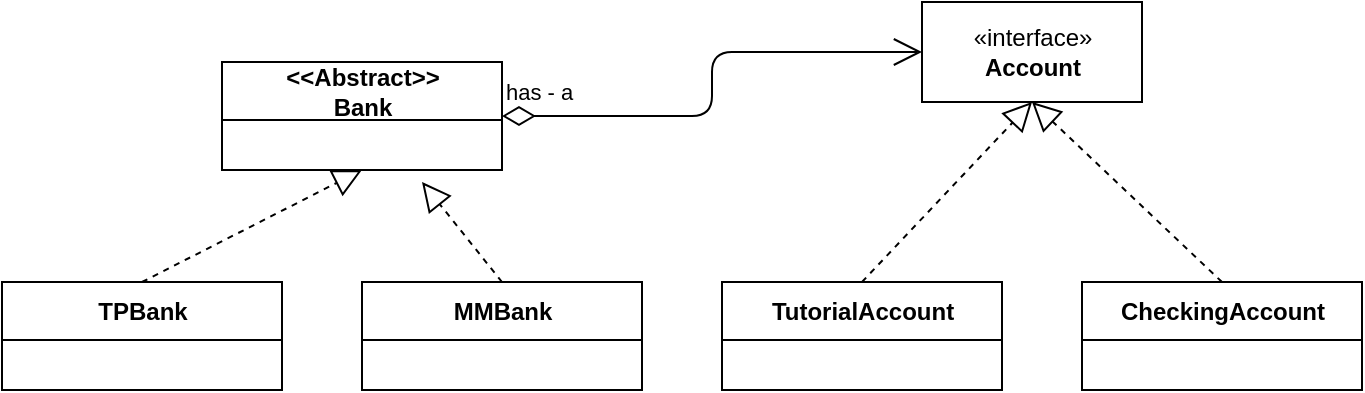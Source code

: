 <mxfile version="14.7.3" type="github">
  <diagram id="bf9XANMhJWxB7Vyp1-7H" name="Page-1">
    <mxGraphModel dx="1888" dy="519" grid="1" gridSize="10" guides="1" tooltips="1" connect="1" arrows="1" fold="1" page="1" pageScale="1" pageWidth="850" pageHeight="1100" math="0" shadow="0">
      <root>
        <mxCell id="0" />
        <mxCell id="1" parent="0" />
        <mxCell id="oWoUBl_iRzDlhy3Snszi-1" value="TutorialAccount" style="swimlane;fontStyle=1;align=center;verticalAlign=middle;childLayout=stackLayout;horizontal=1;startSize=29;horizontalStack=0;resizeParent=1;resizeParentMax=0;resizeLast=0;collapsible=0;marginBottom=0;html=1;" vertex="1" parent="1">
          <mxGeometry x="340" y="200" width="140" height="54" as="geometry" />
        </mxCell>
        <mxCell id="oWoUBl_iRzDlhy3Snszi-4" value="«interface»&lt;br&gt;&lt;b&gt;Account&lt;/b&gt;" style="html=1;" vertex="1" parent="1">
          <mxGeometry x="440" y="60" width="110" height="50" as="geometry" />
        </mxCell>
        <mxCell id="oWoUBl_iRzDlhy3Snszi-5" value="&lt;div&gt;&amp;lt;&amp;lt;Abstract&amp;gt;&amp;gt;&lt;br&gt;&lt;/div&gt;&lt;div&gt;Bank&lt;/div&gt;" style="swimlane;fontStyle=1;align=center;verticalAlign=middle;childLayout=stackLayout;horizontal=1;startSize=29;horizontalStack=0;resizeParent=1;resizeParentMax=0;resizeLast=0;collapsible=0;marginBottom=0;html=1;" vertex="1" parent="1">
          <mxGeometry x="90" y="90" width="140" height="54" as="geometry" />
        </mxCell>
        <mxCell id="oWoUBl_iRzDlhy3Snszi-6" value="&lt;div&gt;CheckingAccount&lt;/div&gt;" style="swimlane;fontStyle=1;align=center;verticalAlign=middle;childLayout=stackLayout;horizontal=1;startSize=29;horizontalStack=0;resizeParent=1;resizeParentMax=0;resizeLast=0;collapsible=0;marginBottom=0;html=1;" vertex="1" parent="1">
          <mxGeometry x="520" y="200" width="140" height="54" as="geometry" />
        </mxCell>
        <mxCell id="oWoUBl_iRzDlhy3Snszi-7" value="TPBank" style="swimlane;fontStyle=1;align=center;verticalAlign=middle;childLayout=stackLayout;horizontal=1;startSize=29;horizontalStack=0;resizeParent=1;resizeParentMax=0;resizeLast=0;collapsible=0;marginBottom=0;html=1;" vertex="1" parent="1">
          <mxGeometry x="-20" y="200" width="140" height="54" as="geometry" />
        </mxCell>
        <mxCell id="oWoUBl_iRzDlhy3Snszi-8" value="&lt;div&gt;MMBank&lt;/div&gt;" style="swimlane;fontStyle=1;align=center;verticalAlign=middle;childLayout=stackLayout;horizontal=1;startSize=29;horizontalStack=0;resizeParent=1;resizeParentMax=0;resizeLast=0;collapsible=0;marginBottom=0;html=1;" vertex="1" parent="1">
          <mxGeometry x="160" y="200" width="140" height="54" as="geometry" />
        </mxCell>
        <mxCell id="oWoUBl_iRzDlhy3Snszi-9" value="" style="endArrow=block;dashed=1;endFill=0;endSize=12;html=1;exitX=0.5;exitY=0;exitDx=0;exitDy=0;entryX=0.5;entryY=1;entryDx=0;entryDy=0;" edge="1" parent="1" source="oWoUBl_iRzDlhy3Snszi-7" target="oWoUBl_iRzDlhy3Snszi-5">
          <mxGeometry width="160" relative="1" as="geometry">
            <mxPoint x="-70" y="150" as="sourcePoint" />
            <mxPoint x="90" y="150" as="targetPoint" />
          </mxGeometry>
        </mxCell>
        <mxCell id="oWoUBl_iRzDlhy3Snszi-10" value="" style="endArrow=block;dashed=1;endFill=0;endSize=12;html=1;exitX=0.5;exitY=0;exitDx=0;exitDy=0;" edge="1" parent="1" source="oWoUBl_iRzDlhy3Snszi-8">
          <mxGeometry width="160" relative="1" as="geometry">
            <mxPoint x="160" y="350" as="sourcePoint" />
            <mxPoint x="190" y="150" as="targetPoint" />
          </mxGeometry>
        </mxCell>
        <mxCell id="oWoUBl_iRzDlhy3Snszi-11" value="" style="endArrow=block;dashed=1;endFill=0;endSize=12;html=1;exitX=0.5;exitY=0;exitDx=0;exitDy=0;entryX=0.5;entryY=1;entryDx=0;entryDy=0;" edge="1" parent="1" source="oWoUBl_iRzDlhy3Snszi-1" target="oWoUBl_iRzDlhy3Snszi-4">
          <mxGeometry width="160" relative="1" as="geometry">
            <mxPoint x="390" y="186" as="sourcePoint" />
            <mxPoint x="500" y="130" as="targetPoint" />
          </mxGeometry>
        </mxCell>
        <mxCell id="oWoUBl_iRzDlhy3Snszi-12" value="" style="endArrow=block;dashed=1;endFill=0;endSize=12;html=1;exitX=0.5;exitY=0;exitDx=0;exitDy=0;entryX=0.5;entryY=1;entryDx=0;entryDy=0;" edge="1" parent="1" source="oWoUBl_iRzDlhy3Snszi-6" target="oWoUBl_iRzDlhy3Snszi-4">
          <mxGeometry width="160" relative="1" as="geometry">
            <mxPoint x="550" y="190" as="sourcePoint" />
            <mxPoint x="635" y="120" as="targetPoint" />
          </mxGeometry>
        </mxCell>
        <mxCell id="oWoUBl_iRzDlhy3Snszi-13" value="&lt;div&gt;has - a&lt;/div&gt;" style="endArrow=open;html=1;endSize=12;startArrow=diamondThin;startSize=14;startFill=0;edgeStyle=orthogonalEdgeStyle;align=left;verticalAlign=bottom;exitX=1;exitY=0.5;exitDx=0;exitDy=0;entryX=0;entryY=0.5;entryDx=0;entryDy=0;" edge="1" parent="1" source="oWoUBl_iRzDlhy3Snszi-5" target="oWoUBl_iRzDlhy3Snszi-4">
          <mxGeometry x="-1" y="3" relative="1" as="geometry">
            <mxPoint x="280" y="70" as="sourcePoint" />
            <mxPoint x="440" y="110" as="targetPoint" />
          </mxGeometry>
        </mxCell>
      </root>
    </mxGraphModel>
  </diagram>
</mxfile>
